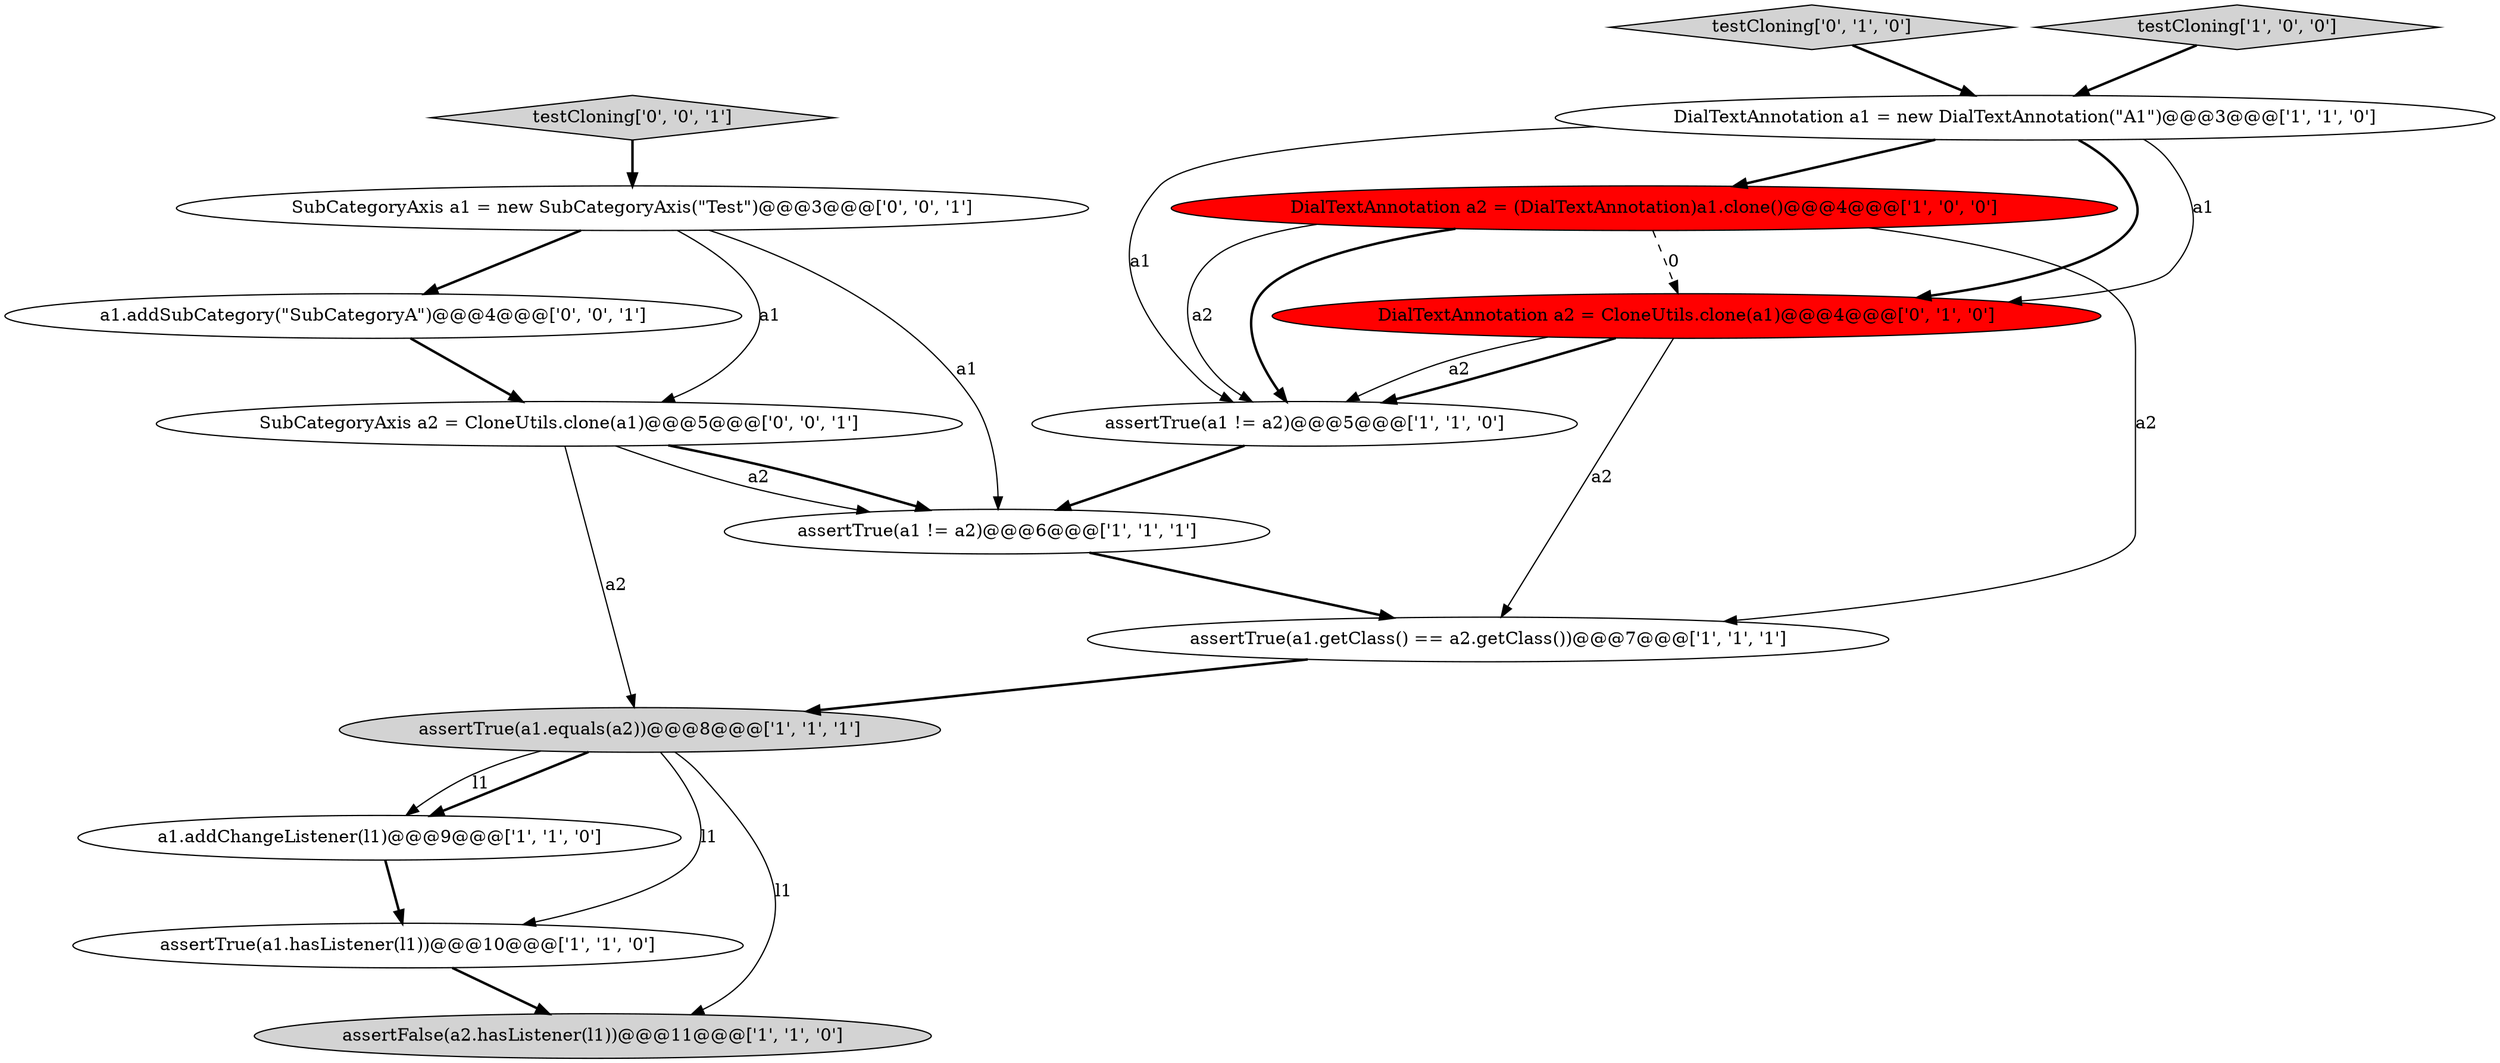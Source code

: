 digraph {
12 [style = filled, label = "a1.addSubCategory(\"SubCategoryA\")@@@4@@@['0', '0', '1']", fillcolor = white, shape = ellipse image = "AAA0AAABBB3BBB"];
11 [style = filled, label = "testCloning['0', '1', '0']", fillcolor = lightgray, shape = diamond image = "AAA0AAABBB2BBB"];
9 [style = filled, label = "assertTrue(a1.hasListener(l1))@@@10@@@['1', '1', '0']", fillcolor = white, shape = ellipse image = "AAA0AAABBB1BBB"];
10 [style = filled, label = "DialTextAnnotation a2 = CloneUtils.clone(a1)@@@4@@@['0', '1', '0']", fillcolor = red, shape = ellipse image = "AAA1AAABBB2BBB"];
13 [style = filled, label = "testCloning['0', '0', '1']", fillcolor = lightgray, shape = diamond image = "AAA0AAABBB3BBB"];
3 [style = filled, label = "assertTrue(a1 != a2)@@@6@@@['1', '1', '1']", fillcolor = white, shape = ellipse image = "AAA0AAABBB1BBB"];
7 [style = filled, label = "assertTrue(a1.equals(a2))@@@8@@@['1', '1', '1']", fillcolor = lightgray, shape = ellipse image = "AAA0AAABBB1BBB"];
14 [style = filled, label = "SubCategoryAxis a2 = CloneUtils.clone(a1)@@@5@@@['0', '0', '1']", fillcolor = white, shape = ellipse image = "AAA0AAABBB3BBB"];
15 [style = filled, label = "SubCategoryAxis a1 = new SubCategoryAxis(\"Test\")@@@3@@@['0', '0', '1']", fillcolor = white, shape = ellipse image = "AAA0AAABBB3BBB"];
8 [style = filled, label = "assertTrue(a1.getClass() == a2.getClass())@@@7@@@['1', '1', '1']", fillcolor = white, shape = ellipse image = "AAA0AAABBB1BBB"];
2 [style = filled, label = "testCloning['1', '0', '0']", fillcolor = lightgray, shape = diamond image = "AAA0AAABBB1BBB"];
6 [style = filled, label = "DialTextAnnotation a1 = new DialTextAnnotation(\"A1\")@@@3@@@['1', '1', '0']", fillcolor = white, shape = ellipse image = "AAA0AAABBB1BBB"];
1 [style = filled, label = "a1.addChangeListener(l1)@@@9@@@['1', '1', '0']", fillcolor = white, shape = ellipse image = "AAA0AAABBB1BBB"];
0 [style = filled, label = "DialTextAnnotation a2 = (DialTextAnnotation)a1.clone()@@@4@@@['1', '0', '0']", fillcolor = red, shape = ellipse image = "AAA1AAABBB1BBB"];
5 [style = filled, label = "assertFalse(a2.hasListener(l1))@@@11@@@['1', '1', '0']", fillcolor = lightgray, shape = ellipse image = "AAA0AAABBB1BBB"];
4 [style = filled, label = "assertTrue(a1 != a2)@@@5@@@['1', '1', '0']", fillcolor = white, shape = ellipse image = "AAA0AAABBB1BBB"];
14->3 [style = bold, label=""];
4->3 [style = bold, label=""];
7->1 [style = bold, label=""];
7->9 [style = solid, label="l1"];
0->4 [style = solid, label="a2"];
0->8 [style = solid, label="a2"];
2->6 [style = bold, label=""];
11->6 [style = bold, label=""];
6->4 [style = solid, label="a1"];
6->0 [style = bold, label=""];
10->4 [style = solid, label="a2"];
14->7 [style = solid, label="a2"];
6->10 [style = solid, label="a1"];
7->5 [style = solid, label="l1"];
14->3 [style = solid, label="a2"];
15->14 [style = solid, label="a1"];
0->10 [style = dashed, label="0"];
1->9 [style = bold, label=""];
8->7 [style = bold, label=""];
7->1 [style = solid, label="l1"];
0->4 [style = bold, label=""];
3->8 [style = bold, label=""];
6->10 [style = bold, label=""];
12->14 [style = bold, label=""];
10->4 [style = bold, label=""];
9->5 [style = bold, label=""];
15->3 [style = solid, label="a1"];
15->12 [style = bold, label=""];
13->15 [style = bold, label=""];
10->8 [style = solid, label="a2"];
}
